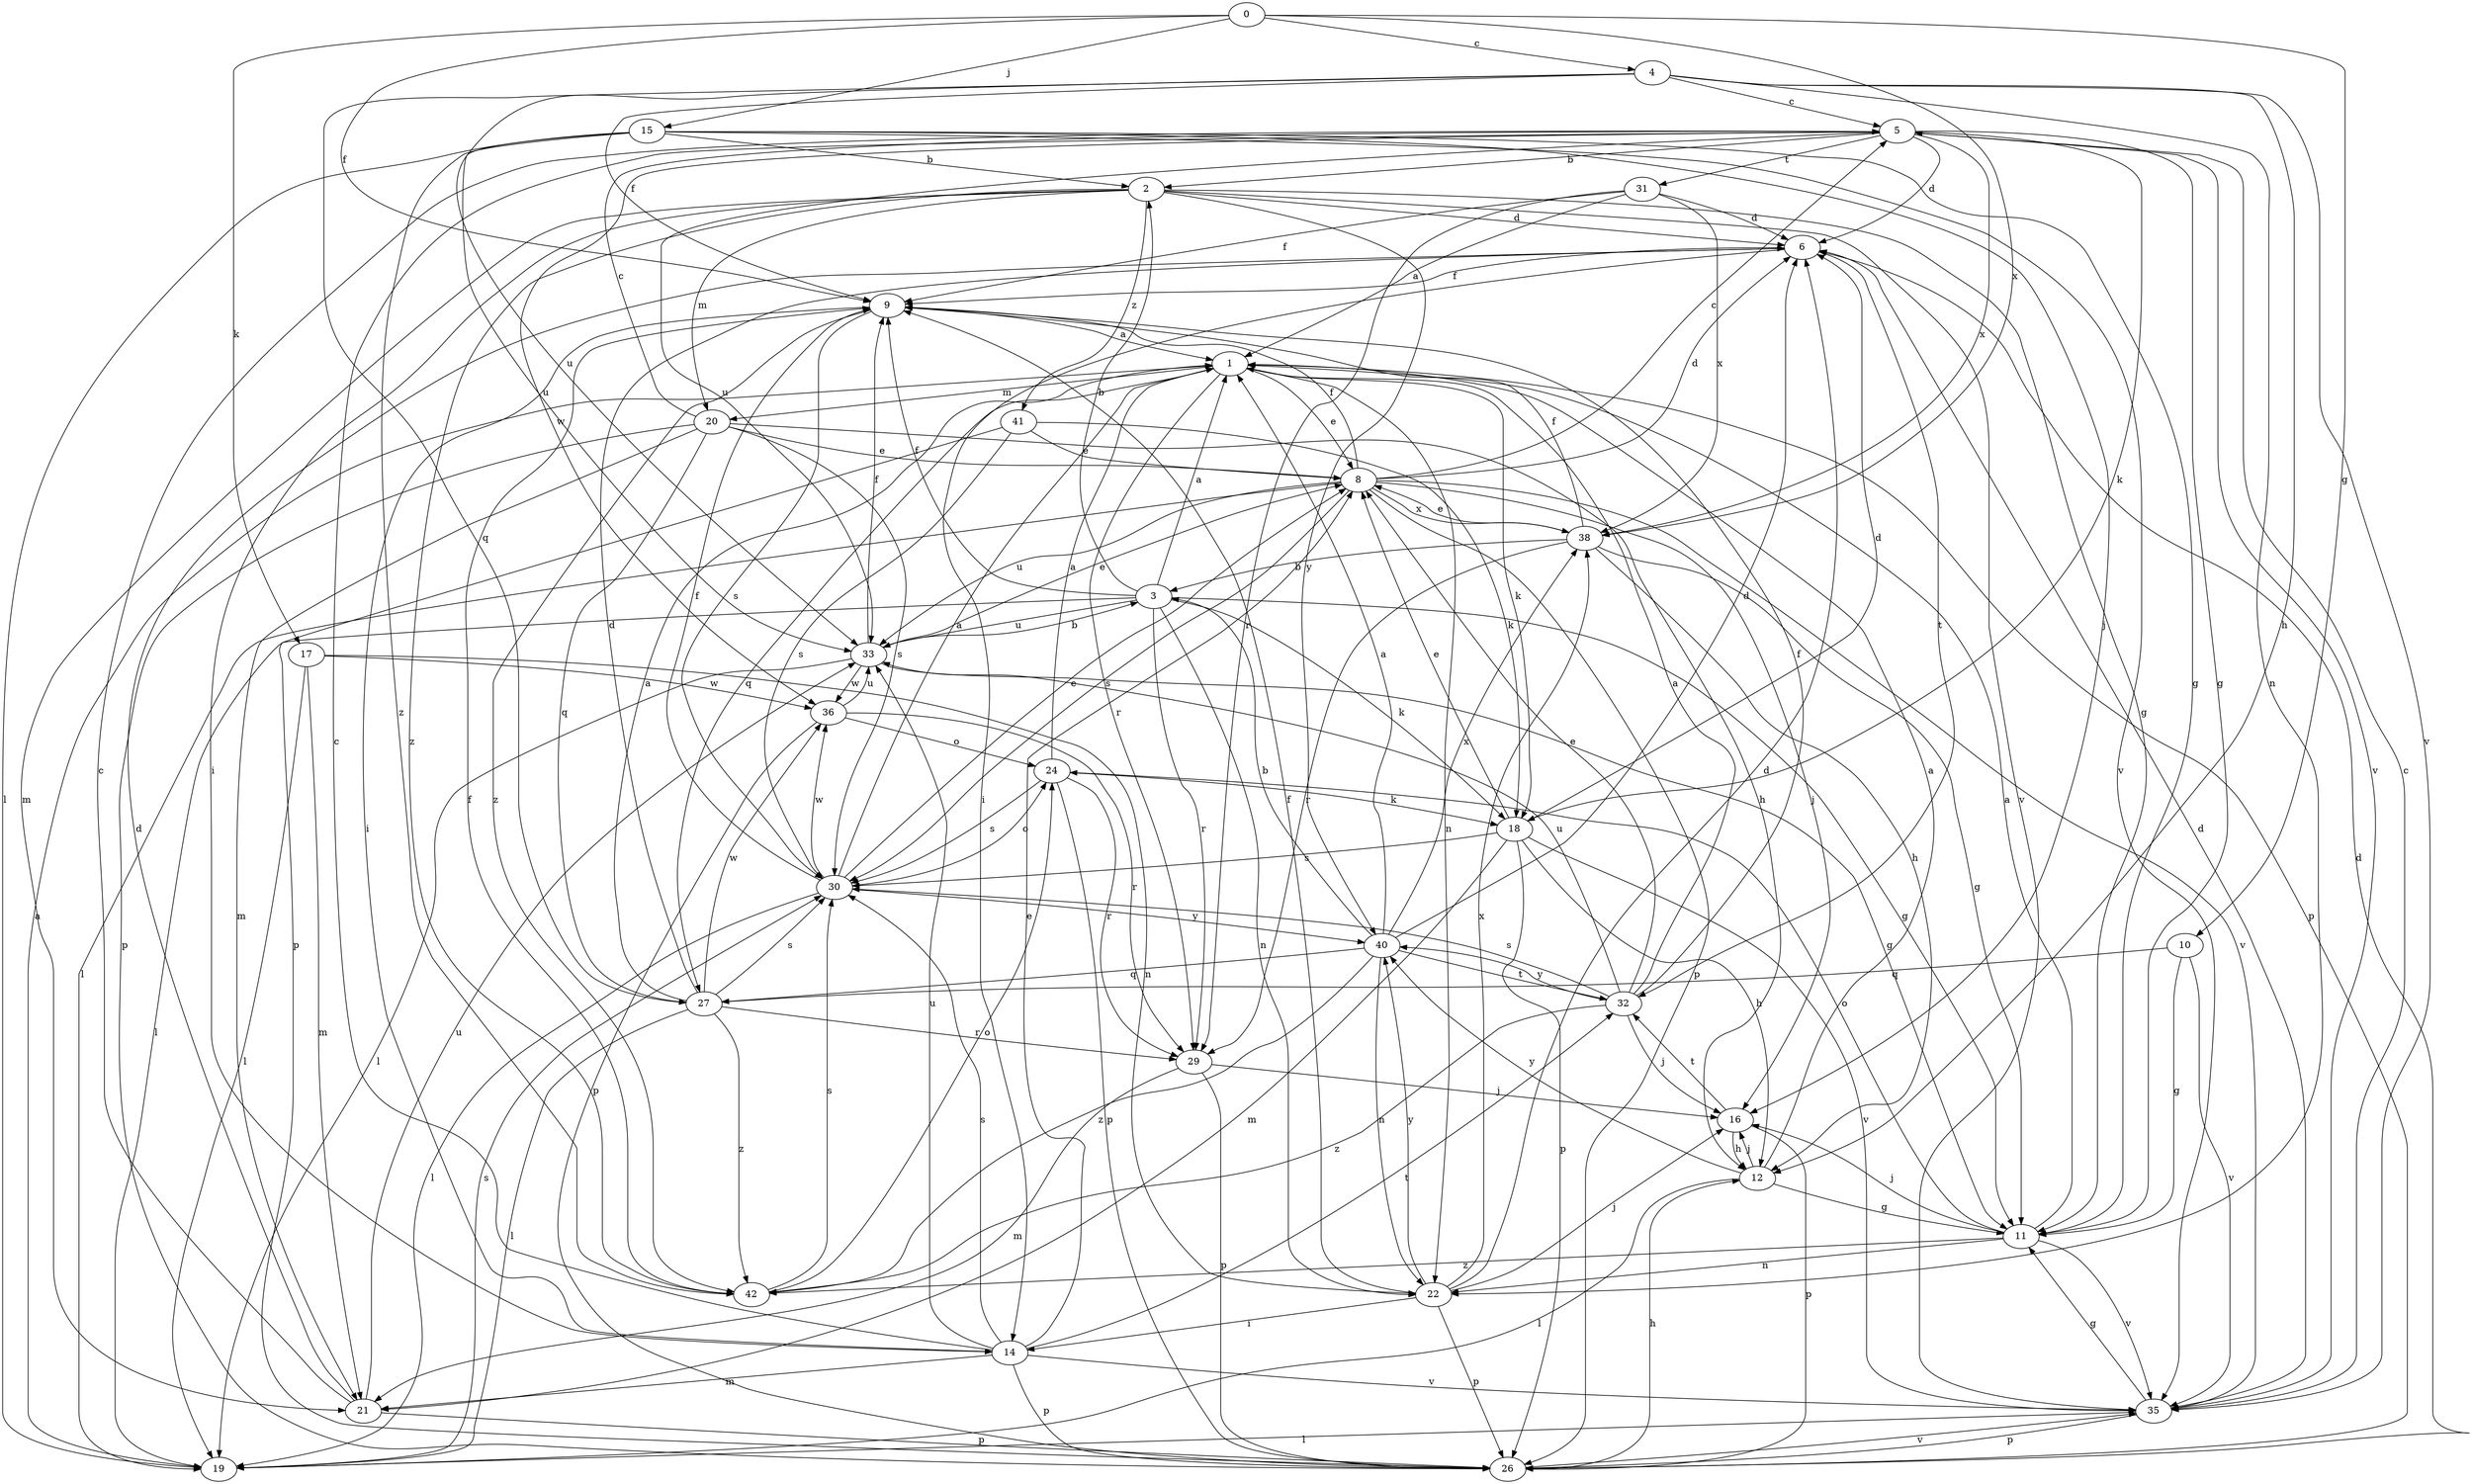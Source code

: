 strict digraph  {
0;
1;
2;
3;
4;
5;
6;
8;
9;
10;
11;
12;
14;
15;
16;
17;
18;
19;
20;
21;
22;
24;
26;
27;
29;
30;
31;
32;
33;
35;
36;
38;
40;
41;
42;
0 -> 4  [label=c];
0 -> 9  [label=f];
0 -> 10  [label=g];
0 -> 15  [label=j];
0 -> 17  [label=k];
0 -> 38  [label=x];
1 -> 8  [label=e];
1 -> 18  [label=k];
1 -> 20  [label=m];
1 -> 22  [label=n];
1 -> 26  [label=p];
1 -> 27  [label=q];
1 -> 29  [label=r];
2 -> 6  [label=d];
2 -> 11  [label=g];
2 -> 14  [label=i];
2 -> 20  [label=m];
2 -> 21  [label=m];
2 -> 35  [label=v];
2 -> 40  [label=y];
2 -> 41  [label=z];
2 -> 42  [label=z];
3 -> 1  [label=a];
3 -> 2  [label=b];
3 -> 9  [label=f];
3 -> 11  [label=g];
3 -> 18  [label=k];
3 -> 19  [label=l];
3 -> 22  [label=n];
3 -> 29  [label=r];
3 -> 33  [label=u];
4 -> 5  [label=c];
4 -> 9  [label=f];
4 -> 12  [label=h];
4 -> 22  [label=n];
4 -> 27  [label=q];
4 -> 33  [label=u];
4 -> 35  [label=v];
5 -> 2  [label=b];
5 -> 6  [label=d];
5 -> 11  [label=g];
5 -> 18  [label=k];
5 -> 31  [label=t];
5 -> 33  [label=u];
5 -> 35  [label=v];
5 -> 36  [label=w];
5 -> 38  [label=x];
6 -> 9  [label=f];
6 -> 14  [label=i];
6 -> 32  [label=t];
8 -> 5  [label=c];
8 -> 6  [label=d];
8 -> 9  [label=f];
8 -> 16  [label=j];
8 -> 19  [label=l];
8 -> 26  [label=p];
8 -> 30  [label=s];
8 -> 33  [label=u];
8 -> 35  [label=v];
8 -> 38  [label=x];
9 -> 1  [label=a];
9 -> 14  [label=i];
9 -> 30  [label=s];
9 -> 42  [label=z];
10 -> 11  [label=g];
10 -> 27  [label=q];
10 -> 35  [label=v];
11 -> 1  [label=a];
11 -> 16  [label=j];
11 -> 22  [label=n];
11 -> 24  [label=o];
11 -> 35  [label=v];
11 -> 42  [label=z];
12 -> 1  [label=a];
12 -> 11  [label=g];
12 -> 16  [label=j];
12 -> 19  [label=l];
12 -> 40  [label=y];
14 -> 5  [label=c];
14 -> 8  [label=e];
14 -> 21  [label=m];
14 -> 26  [label=p];
14 -> 30  [label=s];
14 -> 32  [label=t];
14 -> 33  [label=u];
14 -> 35  [label=v];
15 -> 2  [label=b];
15 -> 11  [label=g];
15 -> 16  [label=j];
15 -> 19  [label=l];
15 -> 33  [label=u];
15 -> 35  [label=v];
15 -> 42  [label=z];
16 -> 12  [label=h];
16 -> 26  [label=p];
16 -> 32  [label=t];
17 -> 19  [label=l];
17 -> 21  [label=m];
17 -> 22  [label=n];
17 -> 36  [label=w];
18 -> 6  [label=d];
18 -> 8  [label=e];
18 -> 12  [label=h];
18 -> 21  [label=m];
18 -> 26  [label=p];
18 -> 30  [label=s];
18 -> 35  [label=v];
19 -> 1  [label=a];
19 -> 30  [label=s];
20 -> 5  [label=c];
20 -> 8  [label=e];
20 -> 12  [label=h];
20 -> 21  [label=m];
20 -> 26  [label=p];
20 -> 27  [label=q];
20 -> 30  [label=s];
21 -> 5  [label=c];
21 -> 6  [label=d];
21 -> 26  [label=p];
21 -> 33  [label=u];
22 -> 6  [label=d];
22 -> 9  [label=f];
22 -> 14  [label=i];
22 -> 16  [label=j];
22 -> 26  [label=p];
22 -> 38  [label=x];
22 -> 40  [label=y];
24 -> 1  [label=a];
24 -> 18  [label=k];
24 -> 26  [label=p];
24 -> 29  [label=r];
24 -> 30  [label=s];
26 -> 6  [label=d];
26 -> 12  [label=h];
26 -> 35  [label=v];
27 -> 1  [label=a];
27 -> 6  [label=d];
27 -> 19  [label=l];
27 -> 29  [label=r];
27 -> 30  [label=s];
27 -> 36  [label=w];
27 -> 42  [label=z];
29 -> 16  [label=j];
29 -> 21  [label=m];
29 -> 26  [label=p];
30 -> 1  [label=a];
30 -> 8  [label=e];
30 -> 9  [label=f];
30 -> 19  [label=l];
30 -> 24  [label=o];
30 -> 36  [label=w];
30 -> 40  [label=y];
31 -> 1  [label=a];
31 -> 6  [label=d];
31 -> 9  [label=f];
31 -> 29  [label=r];
31 -> 38  [label=x];
32 -> 1  [label=a];
32 -> 8  [label=e];
32 -> 9  [label=f];
32 -> 16  [label=j];
32 -> 30  [label=s];
32 -> 33  [label=u];
32 -> 40  [label=y];
32 -> 42  [label=z];
33 -> 3  [label=b];
33 -> 8  [label=e];
33 -> 9  [label=f];
33 -> 11  [label=g];
33 -> 19  [label=l];
33 -> 36  [label=w];
35 -> 5  [label=c];
35 -> 6  [label=d];
35 -> 11  [label=g];
35 -> 19  [label=l];
35 -> 26  [label=p];
36 -> 24  [label=o];
36 -> 26  [label=p];
36 -> 29  [label=r];
36 -> 33  [label=u];
38 -> 3  [label=b];
38 -> 8  [label=e];
38 -> 9  [label=f];
38 -> 11  [label=g];
38 -> 12  [label=h];
38 -> 29  [label=r];
40 -> 1  [label=a];
40 -> 3  [label=b];
40 -> 6  [label=d];
40 -> 22  [label=n];
40 -> 27  [label=q];
40 -> 32  [label=t];
40 -> 38  [label=x];
40 -> 42  [label=z];
41 -> 8  [label=e];
41 -> 18  [label=k];
41 -> 26  [label=p];
41 -> 30  [label=s];
42 -> 9  [label=f];
42 -> 24  [label=o];
42 -> 30  [label=s];
}
